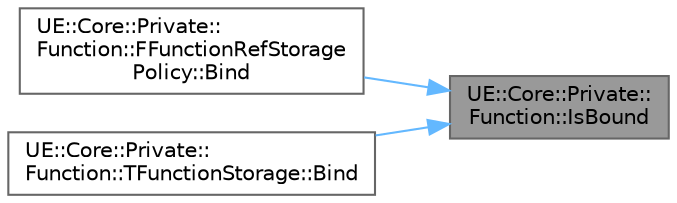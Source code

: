 digraph "UE::Core::Private::Function::IsBound"
{
 // INTERACTIVE_SVG=YES
 // LATEX_PDF_SIZE
  bgcolor="transparent";
  edge [fontname=Helvetica,fontsize=10,labelfontname=Helvetica,labelfontsize=10];
  node [fontname=Helvetica,fontsize=10,shape=box,height=0.2,width=0.4];
  rankdir="RL";
  Node1 [id="Node000001",label="UE::Core::Private::\lFunction::IsBound",height=0.2,width=0.4,color="gray40", fillcolor="grey60", style="filled", fontcolor="black",tooltip=" "];
  Node1 -> Node2 [id="edge1_Node000001_Node000002",dir="back",color="steelblue1",style="solid",tooltip=" "];
  Node2 [id="Node000002",label="UE::Core::Private::\lFunction::FFunctionRefStorage\lPolicy::Bind",height=0.2,width=0.4,color="grey40", fillcolor="white", style="filled",URL="$da/d54/structUE_1_1Core_1_1Private_1_1Function_1_1FFunctionRefStoragePolicy.html#a4a66f89dab312f42694e895f72405009",tooltip=" "];
  Node1 -> Node3 [id="edge2_Node000001_Node000003",dir="back",color="steelblue1",style="solid",tooltip=" "];
  Node3 [id="Node000003",label="UE::Core::Private::\lFunction::TFunctionStorage::Bind",height=0.2,width=0.4,color="grey40", fillcolor="white", style="filled",URL="$d7/de1/structUE_1_1Core_1_1Private_1_1Function_1_1TFunctionStorage.html#ae3b52c3a2b346fabc78181cdb8f50e72",tooltip=" "];
}
